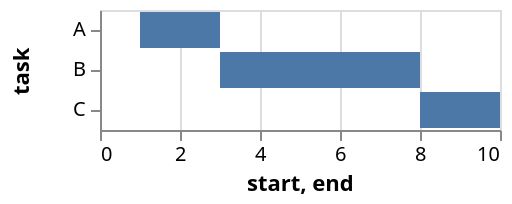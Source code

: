 {
  "$schema": "https://vega.github.io/schema/vega/v4.json",
  "description": "A simple bar chart with ranged data (aka Gantt Chart).",
  "autosize": "pad",
  "padding": 5,
  "width": 200,
  "style": "cell",
  "data": [
    {
      "name": "source_0",
      "values": [
        {"task": "A", "start": 1, "end": 3},
        {"task": "B", "start": 3, "end": 8},
        {"task": "C", "start": 8, "end": 10}
      ]
    }
  ],
  "signals": [
    {"name": "y_step", "value": 20},
    {
      "name": "height",
      "update": "bandspace(domain('y').length, 0.1, 0.05) * y_step"
    }
  ],
  "marks": [
    {
      "name": "marks",
      "type": "rect",
      "style": ["bar"],
      "from": {"data": "source_0"},
      "encode": {
        "update": {
          "fill": [
            {
              "test": "datum[\"start\"] === null || isNaN(datum[\"start\"])",
              "value": null
            },
            {"value": "#4c78a8"}
          ],
          "tooltip": {
            "signal": "{\"task\": ''+datum[\"task\"], \"start\": format(datum[\"start\"], \"\"), \"end\": format(datum[\"end\"], \"\")}"
          },
          "x": {"scale": "x", "field": "start"},
          "x2": {"scale": "x", "field": "end"},
          "y": {"scale": "y", "field": "task"},
          "height": {"scale": "y", "band": true}
        }
      }
    }
  ],
  "scales": [
    {
      "name": "x",
      "type": "linear",
      "domain": {"data": "source_0", "fields": ["start", "end"]},
      "range": [0, {"signal": "width"}],
      "nice": true,
      "zero": true
    },
    {
      "name": "y",
      "type": "band",
      "domain": {"data": "source_0", "field": "task", "sort": true},
      "range": {"step": {"signal": "y_step"}},
      "paddingInner": 0.1,
      "paddingOuter": 0.05
    }
  ],
  "axes": [
    {
      "scale": "x",
      "orient": "bottom",
      "grid": false,
      "title": "start, end",
      "labelFlush": true,
      "labelOverlap": true,
      "tickCount": {"signal": "ceil(width/40)"},
      "zindex": 1
    },
    {
      "scale": "x",
      "orient": "bottom",
      "gridScale": "y",
      "grid": true,
      "tickCount": {"signal": "ceil(width/40)"},
      "domain": false,
      "labels": false,
      "maxExtent": 0,
      "minExtent": 0,
      "ticks": false,
      "zindex": 0
    },
    {
      "scale": "y",
      "orient": "left",
      "grid": false,
      "title": "task",
      "labelOverlap": true,
      "zindex": 1
    }
  ],
  "config": {"axisY": {"minExtent": 30}}
}
